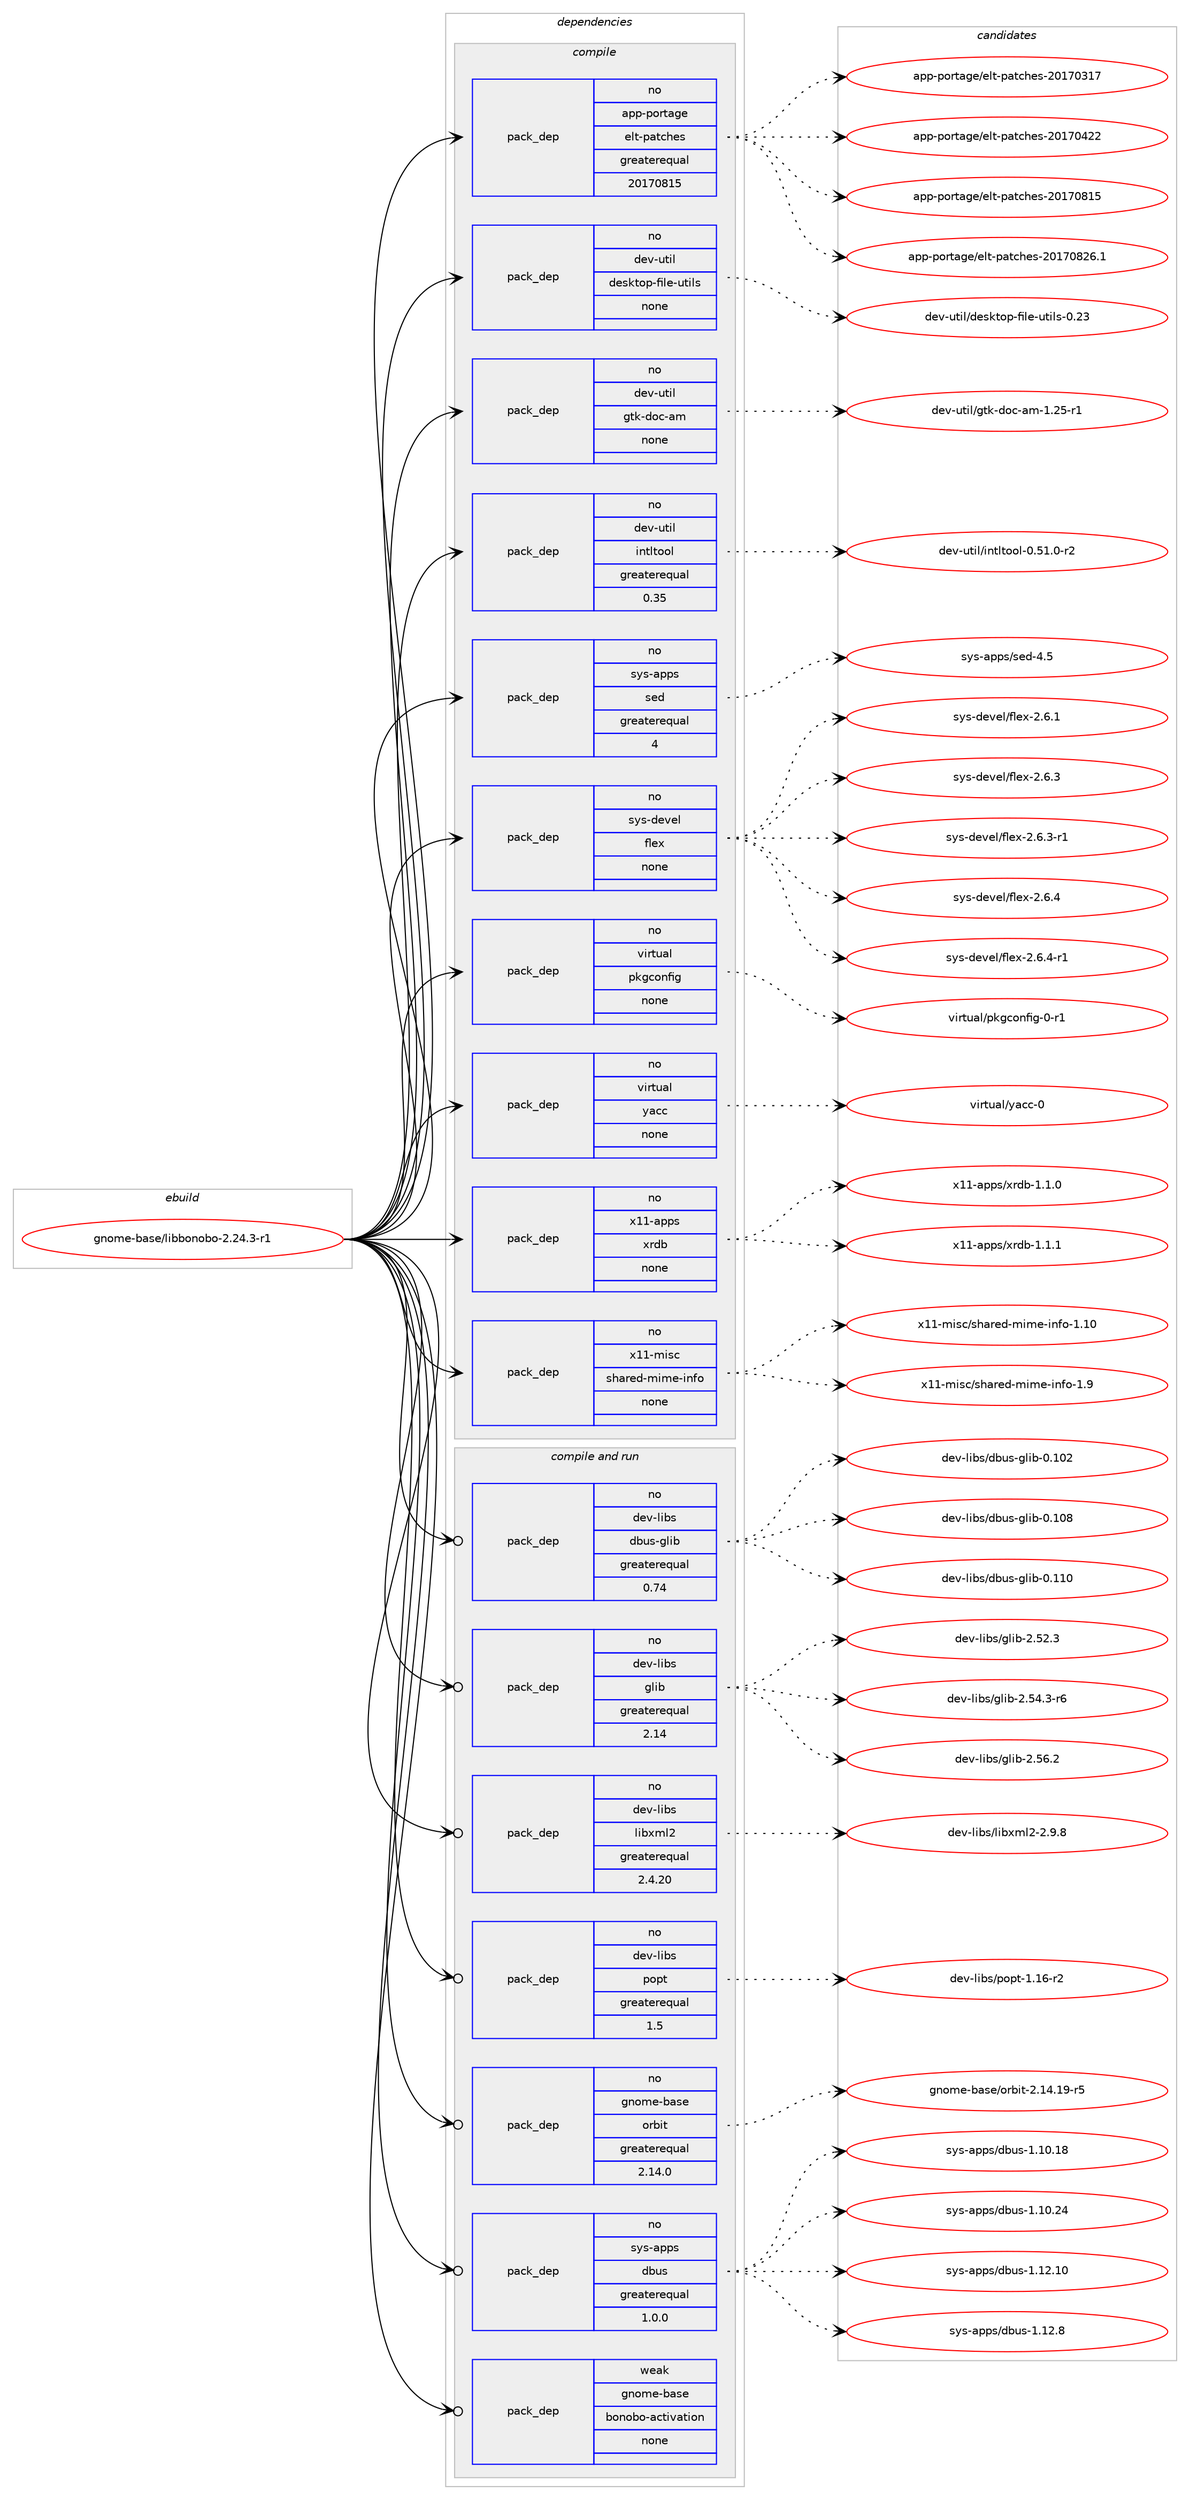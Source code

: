 digraph prolog {

# *************
# Graph options
# *************

newrank=true;
concentrate=true;
compound=true;
graph [rankdir=LR,fontname=Helvetica,fontsize=10,ranksep=1.5];#, ranksep=2.5, nodesep=0.2];
edge  [arrowhead=vee];
node  [fontname=Helvetica,fontsize=10];

# **********
# The ebuild
# **********

subgraph cluster_leftcol {
color=gray;
rank=same;
label=<<i>ebuild</i>>;
id [label="gnome-base/libbonobo-2.24.3-r1", color=red, width=4, href="../gnome-base/libbonobo-2.24.3-r1.svg"];
}

# ****************
# The dependencies
# ****************

subgraph cluster_midcol {
color=gray;
label=<<i>dependencies</i>>;
subgraph cluster_compile {
fillcolor="#eeeeee";
style=filled;
label=<<i>compile</i>>;
subgraph pack9249 {
dependency11988 [label=<<TABLE BORDER="0" CELLBORDER="1" CELLSPACING="0" CELLPADDING="4" WIDTH="220"><TR><TD ROWSPAN="6" CELLPADDING="30">pack_dep</TD></TR><TR><TD WIDTH="110">no</TD></TR><TR><TD>app-portage</TD></TR><TR><TD>elt-patches</TD></TR><TR><TD>greaterequal</TD></TR><TR><TD>20170815</TD></TR></TABLE>>, shape=none, color=blue];
}
id:e -> dependency11988:w [weight=20,style="solid",arrowhead="vee"];
subgraph pack9250 {
dependency11989 [label=<<TABLE BORDER="0" CELLBORDER="1" CELLSPACING="0" CELLPADDING="4" WIDTH="220"><TR><TD ROWSPAN="6" CELLPADDING="30">pack_dep</TD></TR><TR><TD WIDTH="110">no</TD></TR><TR><TD>dev-util</TD></TR><TR><TD>desktop-file-utils</TD></TR><TR><TD>none</TD></TR><TR><TD></TD></TR></TABLE>>, shape=none, color=blue];
}
id:e -> dependency11989:w [weight=20,style="solid",arrowhead="vee"];
subgraph pack9251 {
dependency11990 [label=<<TABLE BORDER="0" CELLBORDER="1" CELLSPACING="0" CELLPADDING="4" WIDTH="220"><TR><TD ROWSPAN="6" CELLPADDING="30">pack_dep</TD></TR><TR><TD WIDTH="110">no</TD></TR><TR><TD>dev-util</TD></TR><TR><TD>gtk-doc-am</TD></TR><TR><TD>none</TD></TR><TR><TD></TD></TR></TABLE>>, shape=none, color=blue];
}
id:e -> dependency11990:w [weight=20,style="solid",arrowhead="vee"];
subgraph pack9252 {
dependency11991 [label=<<TABLE BORDER="0" CELLBORDER="1" CELLSPACING="0" CELLPADDING="4" WIDTH="220"><TR><TD ROWSPAN="6" CELLPADDING="30">pack_dep</TD></TR><TR><TD WIDTH="110">no</TD></TR><TR><TD>dev-util</TD></TR><TR><TD>intltool</TD></TR><TR><TD>greaterequal</TD></TR><TR><TD>0.35</TD></TR></TABLE>>, shape=none, color=blue];
}
id:e -> dependency11991:w [weight=20,style="solid",arrowhead="vee"];
subgraph pack9253 {
dependency11992 [label=<<TABLE BORDER="0" CELLBORDER="1" CELLSPACING="0" CELLPADDING="4" WIDTH="220"><TR><TD ROWSPAN="6" CELLPADDING="30">pack_dep</TD></TR><TR><TD WIDTH="110">no</TD></TR><TR><TD>sys-apps</TD></TR><TR><TD>sed</TD></TR><TR><TD>greaterequal</TD></TR><TR><TD>4</TD></TR></TABLE>>, shape=none, color=blue];
}
id:e -> dependency11992:w [weight=20,style="solid",arrowhead="vee"];
subgraph pack9254 {
dependency11993 [label=<<TABLE BORDER="0" CELLBORDER="1" CELLSPACING="0" CELLPADDING="4" WIDTH="220"><TR><TD ROWSPAN="6" CELLPADDING="30">pack_dep</TD></TR><TR><TD WIDTH="110">no</TD></TR><TR><TD>sys-devel</TD></TR><TR><TD>flex</TD></TR><TR><TD>none</TD></TR><TR><TD></TD></TR></TABLE>>, shape=none, color=blue];
}
id:e -> dependency11993:w [weight=20,style="solid",arrowhead="vee"];
subgraph pack9255 {
dependency11994 [label=<<TABLE BORDER="0" CELLBORDER="1" CELLSPACING="0" CELLPADDING="4" WIDTH="220"><TR><TD ROWSPAN="6" CELLPADDING="30">pack_dep</TD></TR><TR><TD WIDTH="110">no</TD></TR><TR><TD>virtual</TD></TR><TR><TD>pkgconfig</TD></TR><TR><TD>none</TD></TR><TR><TD></TD></TR></TABLE>>, shape=none, color=blue];
}
id:e -> dependency11994:w [weight=20,style="solid",arrowhead="vee"];
subgraph pack9256 {
dependency11995 [label=<<TABLE BORDER="0" CELLBORDER="1" CELLSPACING="0" CELLPADDING="4" WIDTH="220"><TR><TD ROWSPAN="6" CELLPADDING="30">pack_dep</TD></TR><TR><TD WIDTH="110">no</TD></TR><TR><TD>virtual</TD></TR><TR><TD>yacc</TD></TR><TR><TD>none</TD></TR><TR><TD></TD></TR></TABLE>>, shape=none, color=blue];
}
id:e -> dependency11995:w [weight=20,style="solid",arrowhead="vee"];
subgraph pack9257 {
dependency11996 [label=<<TABLE BORDER="0" CELLBORDER="1" CELLSPACING="0" CELLPADDING="4" WIDTH="220"><TR><TD ROWSPAN="6" CELLPADDING="30">pack_dep</TD></TR><TR><TD WIDTH="110">no</TD></TR><TR><TD>x11-apps</TD></TR><TR><TD>xrdb</TD></TR><TR><TD>none</TD></TR><TR><TD></TD></TR></TABLE>>, shape=none, color=blue];
}
id:e -> dependency11996:w [weight=20,style="solid",arrowhead="vee"];
subgraph pack9258 {
dependency11997 [label=<<TABLE BORDER="0" CELLBORDER="1" CELLSPACING="0" CELLPADDING="4" WIDTH="220"><TR><TD ROWSPAN="6" CELLPADDING="30">pack_dep</TD></TR><TR><TD WIDTH="110">no</TD></TR><TR><TD>x11-misc</TD></TR><TR><TD>shared-mime-info</TD></TR><TR><TD>none</TD></TR><TR><TD></TD></TR></TABLE>>, shape=none, color=blue];
}
id:e -> dependency11997:w [weight=20,style="solid",arrowhead="vee"];
}
subgraph cluster_compileandrun {
fillcolor="#eeeeee";
style=filled;
label=<<i>compile and run</i>>;
subgraph pack9259 {
dependency11998 [label=<<TABLE BORDER="0" CELLBORDER="1" CELLSPACING="0" CELLPADDING="4" WIDTH="220"><TR><TD ROWSPAN="6" CELLPADDING="30">pack_dep</TD></TR><TR><TD WIDTH="110">no</TD></TR><TR><TD>dev-libs</TD></TR><TR><TD>dbus-glib</TD></TR><TR><TD>greaterequal</TD></TR><TR><TD>0.74</TD></TR></TABLE>>, shape=none, color=blue];
}
id:e -> dependency11998:w [weight=20,style="solid",arrowhead="odotvee"];
subgraph pack9260 {
dependency11999 [label=<<TABLE BORDER="0" CELLBORDER="1" CELLSPACING="0" CELLPADDING="4" WIDTH="220"><TR><TD ROWSPAN="6" CELLPADDING="30">pack_dep</TD></TR><TR><TD WIDTH="110">no</TD></TR><TR><TD>dev-libs</TD></TR><TR><TD>glib</TD></TR><TR><TD>greaterequal</TD></TR><TR><TD>2.14</TD></TR></TABLE>>, shape=none, color=blue];
}
id:e -> dependency11999:w [weight=20,style="solid",arrowhead="odotvee"];
subgraph pack9261 {
dependency12000 [label=<<TABLE BORDER="0" CELLBORDER="1" CELLSPACING="0" CELLPADDING="4" WIDTH="220"><TR><TD ROWSPAN="6" CELLPADDING="30">pack_dep</TD></TR><TR><TD WIDTH="110">no</TD></TR><TR><TD>dev-libs</TD></TR><TR><TD>libxml2</TD></TR><TR><TD>greaterequal</TD></TR><TR><TD>2.4.20</TD></TR></TABLE>>, shape=none, color=blue];
}
id:e -> dependency12000:w [weight=20,style="solid",arrowhead="odotvee"];
subgraph pack9262 {
dependency12001 [label=<<TABLE BORDER="0" CELLBORDER="1" CELLSPACING="0" CELLPADDING="4" WIDTH="220"><TR><TD ROWSPAN="6" CELLPADDING="30">pack_dep</TD></TR><TR><TD WIDTH="110">no</TD></TR><TR><TD>dev-libs</TD></TR><TR><TD>popt</TD></TR><TR><TD>greaterequal</TD></TR><TR><TD>1.5</TD></TR></TABLE>>, shape=none, color=blue];
}
id:e -> dependency12001:w [weight=20,style="solid",arrowhead="odotvee"];
subgraph pack9263 {
dependency12002 [label=<<TABLE BORDER="0" CELLBORDER="1" CELLSPACING="0" CELLPADDING="4" WIDTH="220"><TR><TD ROWSPAN="6" CELLPADDING="30">pack_dep</TD></TR><TR><TD WIDTH="110">no</TD></TR><TR><TD>gnome-base</TD></TR><TR><TD>orbit</TD></TR><TR><TD>greaterequal</TD></TR><TR><TD>2.14.0</TD></TR></TABLE>>, shape=none, color=blue];
}
id:e -> dependency12002:w [weight=20,style="solid",arrowhead="odotvee"];
subgraph pack9264 {
dependency12003 [label=<<TABLE BORDER="0" CELLBORDER="1" CELLSPACING="0" CELLPADDING="4" WIDTH="220"><TR><TD ROWSPAN="6" CELLPADDING="30">pack_dep</TD></TR><TR><TD WIDTH="110">no</TD></TR><TR><TD>sys-apps</TD></TR><TR><TD>dbus</TD></TR><TR><TD>greaterequal</TD></TR><TR><TD>1.0.0</TD></TR></TABLE>>, shape=none, color=blue];
}
id:e -> dependency12003:w [weight=20,style="solid",arrowhead="odotvee"];
subgraph pack9265 {
dependency12004 [label=<<TABLE BORDER="0" CELLBORDER="1" CELLSPACING="0" CELLPADDING="4" WIDTH="220"><TR><TD ROWSPAN="6" CELLPADDING="30">pack_dep</TD></TR><TR><TD WIDTH="110">weak</TD></TR><TR><TD>gnome-base</TD></TR><TR><TD>bonobo-activation</TD></TR><TR><TD>none</TD></TR><TR><TD></TD></TR></TABLE>>, shape=none, color=blue];
}
id:e -> dependency12004:w [weight=20,style="solid",arrowhead="odotvee"];
}
subgraph cluster_run {
fillcolor="#eeeeee";
style=filled;
label=<<i>run</i>>;
}
}

# **************
# The candidates
# **************

subgraph cluster_choices {
rank=same;
color=gray;
label=<<i>candidates</i>>;

subgraph choice9249 {
color=black;
nodesep=1;
choice97112112451121111141169710310147101108116451129711699104101115455048495548514955 [label="app-portage/elt-patches-20170317", color=red, width=4,href="../app-portage/elt-patches-20170317.svg"];
choice97112112451121111141169710310147101108116451129711699104101115455048495548525050 [label="app-portage/elt-patches-20170422", color=red, width=4,href="../app-portage/elt-patches-20170422.svg"];
choice97112112451121111141169710310147101108116451129711699104101115455048495548564953 [label="app-portage/elt-patches-20170815", color=red, width=4,href="../app-portage/elt-patches-20170815.svg"];
choice971121124511211111411697103101471011081164511297116991041011154550484955485650544649 [label="app-portage/elt-patches-20170826.1", color=red, width=4,href="../app-portage/elt-patches-20170826.1.svg"];
dependency11988:e -> choice97112112451121111141169710310147101108116451129711699104101115455048495548514955:w [style=dotted,weight="100"];
dependency11988:e -> choice97112112451121111141169710310147101108116451129711699104101115455048495548525050:w [style=dotted,weight="100"];
dependency11988:e -> choice97112112451121111141169710310147101108116451129711699104101115455048495548564953:w [style=dotted,weight="100"];
dependency11988:e -> choice971121124511211111411697103101471011081164511297116991041011154550484955485650544649:w [style=dotted,weight="100"];
}
subgraph choice9250 {
color=black;
nodesep=1;
choice100101118451171161051084710010111510711611111245102105108101451171161051081154548465051 [label="dev-util/desktop-file-utils-0.23", color=red, width=4,href="../dev-util/desktop-file-utils-0.23.svg"];
dependency11989:e -> choice100101118451171161051084710010111510711611111245102105108101451171161051081154548465051:w [style=dotted,weight="100"];
}
subgraph choice9251 {
color=black;
nodesep=1;
choice10010111845117116105108471031161074510011199459710945494650534511449 [label="dev-util/gtk-doc-am-1.25-r1", color=red, width=4,href="../dev-util/gtk-doc-am-1.25-r1.svg"];
dependency11990:e -> choice10010111845117116105108471031161074510011199459710945494650534511449:w [style=dotted,weight="100"];
}
subgraph choice9252 {
color=black;
nodesep=1;
choice1001011184511711610510847105110116108116111111108454846534946484511450 [label="dev-util/intltool-0.51.0-r2", color=red, width=4,href="../dev-util/intltool-0.51.0-r2.svg"];
dependency11991:e -> choice1001011184511711610510847105110116108116111111108454846534946484511450:w [style=dotted,weight="100"];
}
subgraph choice9253 {
color=black;
nodesep=1;
choice11512111545971121121154711510110045524653 [label="sys-apps/sed-4.5", color=red, width=4,href="../sys-apps/sed-4.5.svg"];
dependency11992:e -> choice11512111545971121121154711510110045524653:w [style=dotted,weight="100"];
}
subgraph choice9254 {
color=black;
nodesep=1;
choice1151211154510010111810110847102108101120455046544649 [label="sys-devel/flex-2.6.1", color=red, width=4,href="../sys-devel/flex-2.6.1.svg"];
choice1151211154510010111810110847102108101120455046544651 [label="sys-devel/flex-2.6.3", color=red, width=4,href="../sys-devel/flex-2.6.3.svg"];
choice11512111545100101118101108471021081011204550465446514511449 [label="sys-devel/flex-2.6.3-r1", color=red, width=4,href="../sys-devel/flex-2.6.3-r1.svg"];
choice1151211154510010111810110847102108101120455046544652 [label="sys-devel/flex-2.6.4", color=red, width=4,href="../sys-devel/flex-2.6.4.svg"];
choice11512111545100101118101108471021081011204550465446524511449 [label="sys-devel/flex-2.6.4-r1", color=red, width=4,href="../sys-devel/flex-2.6.4-r1.svg"];
dependency11993:e -> choice1151211154510010111810110847102108101120455046544649:w [style=dotted,weight="100"];
dependency11993:e -> choice1151211154510010111810110847102108101120455046544651:w [style=dotted,weight="100"];
dependency11993:e -> choice11512111545100101118101108471021081011204550465446514511449:w [style=dotted,weight="100"];
dependency11993:e -> choice1151211154510010111810110847102108101120455046544652:w [style=dotted,weight="100"];
dependency11993:e -> choice11512111545100101118101108471021081011204550465446524511449:w [style=dotted,weight="100"];
}
subgraph choice9255 {
color=black;
nodesep=1;
choice11810511411611797108471121071039911111010210510345484511449 [label="virtual/pkgconfig-0-r1", color=red, width=4,href="../virtual/pkgconfig-0-r1.svg"];
dependency11994:e -> choice11810511411611797108471121071039911111010210510345484511449:w [style=dotted,weight="100"];
}
subgraph choice9256 {
color=black;
nodesep=1;
choice11810511411611797108471219799994548 [label="virtual/yacc-0", color=red, width=4,href="../virtual/yacc-0.svg"];
dependency11995:e -> choice11810511411611797108471219799994548:w [style=dotted,weight="100"];
}
subgraph choice9257 {
color=black;
nodesep=1;
choice120494945971121121154712011410098454946494648 [label="x11-apps/xrdb-1.1.0", color=red, width=4,href="../x11-apps/xrdb-1.1.0.svg"];
choice120494945971121121154712011410098454946494649 [label="x11-apps/xrdb-1.1.1", color=red, width=4,href="../x11-apps/xrdb-1.1.1.svg"];
dependency11996:e -> choice120494945971121121154712011410098454946494648:w [style=dotted,weight="100"];
dependency11996:e -> choice120494945971121121154712011410098454946494649:w [style=dotted,weight="100"];
}
subgraph choice9258 {
color=black;
nodesep=1;
choice12049494510910511599471151049711410110045109105109101451051101021114549464948 [label="x11-misc/shared-mime-info-1.10", color=red, width=4,href="../x11-misc/shared-mime-info-1.10.svg"];
choice120494945109105115994711510497114101100451091051091014510511010211145494657 [label="x11-misc/shared-mime-info-1.9", color=red, width=4,href="../x11-misc/shared-mime-info-1.9.svg"];
dependency11997:e -> choice12049494510910511599471151049711410110045109105109101451051101021114549464948:w [style=dotted,weight="100"];
dependency11997:e -> choice120494945109105115994711510497114101100451091051091014510511010211145494657:w [style=dotted,weight="100"];
}
subgraph choice9259 {
color=black;
nodesep=1;
choice100101118451081059811547100981171154510310810598454846494850 [label="dev-libs/dbus-glib-0.102", color=red, width=4,href="../dev-libs/dbus-glib-0.102.svg"];
choice100101118451081059811547100981171154510310810598454846494856 [label="dev-libs/dbus-glib-0.108", color=red, width=4,href="../dev-libs/dbus-glib-0.108.svg"];
choice100101118451081059811547100981171154510310810598454846494948 [label="dev-libs/dbus-glib-0.110", color=red, width=4,href="../dev-libs/dbus-glib-0.110.svg"];
dependency11998:e -> choice100101118451081059811547100981171154510310810598454846494850:w [style=dotted,weight="100"];
dependency11998:e -> choice100101118451081059811547100981171154510310810598454846494856:w [style=dotted,weight="100"];
dependency11998:e -> choice100101118451081059811547100981171154510310810598454846494948:w [style=dotted,weight="100"];
}
subgraph choice9260 {
color=black;
nodesep=1;
choice1001011184510810598115471031081059845504653504651 [label="dev-libs/glib-2.52.3", color=red, width=4,href="../dev-libs/glib-2.52.3.svg"];
choice10010111845108105981154710310810598455046535246514511454 [label="dev-libs/glib-2.54.3-r6", color=red, width=4,href="../dev-libs/glib-2.54.3-r6.svg"];
choice1001011184510810598115471031081059845504653544650 [label="dev-libs/glib-2.56.2", color=red, width=4,href="../dev-libs/glib-2.56.2.svg"];
dependency11999:e -> choice1001011184510810598115471031081059845504653504651:w [style=dotted,weight="100"];
dependency11999:e -> choice10010111845108105981154710310810598455046535246514511454:w [style=dotted,weight="100"];
dependency11999:e -> choice1001011184510810598115471031081059845504653544650:w [style=dotted,weight="100"];
}
subgraph choice9261 {
color=black;
nodesep=1;
choice1001011184510810598115471081059812010910850455046574656 [label="dev-libs/libxml2-2.9.8", color=red, width=4,href="../dev-libs/libxml2-2.9.8.svg"];
dependency12000:e -> choice1001011184510810598115471081059812010910850455046574656:w [style=dotted,weight="100"];
}
subgraph choice9262 {
color=black;
nodesep=1;
choice10010111845108105981154711211111211645494649544511450 [label="dev-libs/popt-1.16-r2", color=red, width=4,href="../dev-libs/popt-1.16-r2.svg"];
dependency12001:e -> choice10010111845108105981154711211111211645494649544511450:w [style=dotted,weight="100"];
}
subgraph choice9263 {
color=black;
nodesep=1;
choice103110111109101459897115101471111149810511645504649524649574511453 [label="gnome-base/orbit-2.14.19-r5", color=red, width=4,href="../gnome-base/orbit-2.14.19-r5.svg"];
dependency12002:e -> choice103110111109101459897115101471111149810511645504649524649574511453:w [style=dotted,weight="100"];
}
subgraph choice9264 {
color=black;
nodesep=1;
choice115121115459711211211547100981171154549464948464956 [label="sys-apps/dbus-1.10.18", color=red, width=4,href="../sys-apps/dbus-1.10.18.svg"];
choice115121115459711211211547100981171154549464948465052 [label="sys-apps/dbus-1.10.24", color=red, width=4,href="../sys-apps/dbus-1.10.24.svg"];
choice115121115459711211211547100981171154549464950464948 [label="sys-apps/dbus-1.12.10", color=red, width=4,href="../sys-apps/dbus-1.12.10.svg"];
choice1151211154597112112115471009811711545494649504656 [label="sys-apps/dbus-1.12.8", color=red, width=4,href="../sys-apps/dbus-1.12.8.svg"];
dependency12003:e -> choice115121115459711211211547100981171154549464948464956:w [style=dotted,weight="100"];
dependency12003:e -> choice115121115459711211211547100981171154549464948465052:w [style=dotted,weight="100"];
dependency12003:e -> choice115121115459711211211547100981171154549464950464948:w [style=dotted,weight="100"];
dependency12003:e -> choice1151211154597112112115471009811711545494649504656:w [style=dotted,weight="100"];
}
subgraph choice9265 {
color=black;
nodesep=1;
}
}

}
